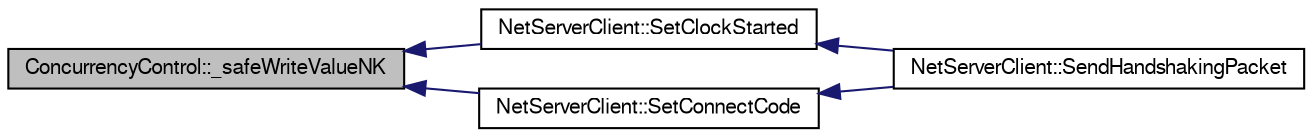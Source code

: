 digraph G
{
  edge [fontname="FreeSans",fontsize="10",labelfontname="FreeSans",labelfontsize="10"];
  node [fontname="FreeSans",fontsize="10",shape=record];
  rankdir=LR;
  Node1 [label="ConcurrencyControl::_safeWriteValueNK",height=0.2,width=0.4,color="black", fillcolor="grey75", style="filled" fontcolor="black"];
  Node1 -> Node2 [dir=back,color="midnightblue",fontsize="10",style="solid",fontname="FreeSans"];
  Node2 [label="NetServerClient::SetClockStarted",height=0.2,width=0.4,color="black", fillcolor="white", style="filled",URL="$class_net_server_client.html#acab6215e11323f920e2d2aef409eab8c"];
  Node2 -> Node3 [dir=back,color="midnightblue",fontsize="10",style="solid",fontname="FreeSans"];
  Node3 [label="NetServerClient::SendHandshakingPacket",height=0.2,width=0.4,color="black", fillcolor="white", style="filled",URL="$class_net_server_client.html#a3421b76c89bf79a2f8d6c9b7225aac45"];
  Node1 -> Node4 [dir=back,color="midnightblue",fontsize="10",style="solid",fontname="FreeSans"];
  Node4 [label="NetServerClient::SetConnectCode",height=0.2,width=0.4,color="black", fillcolor="white", style="filled",URL="$class_net_server_client.html#aeb235f576e87ca64ac65f864b2290c69"];
  Node4 -> Node3 [dir=back,color="midnightblue",fontsize="10",style="solid",fontname="FreeSans"];
}
